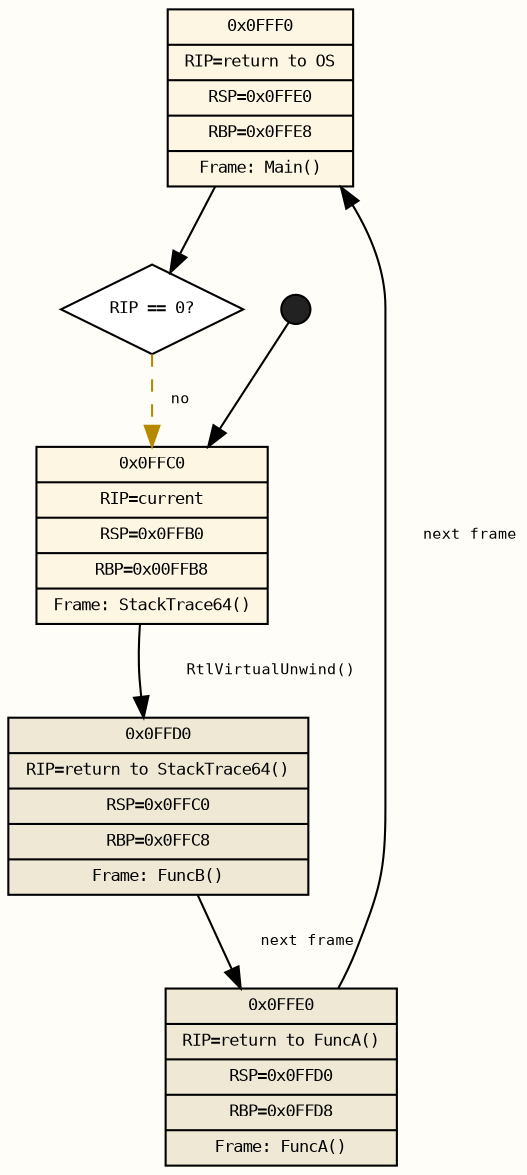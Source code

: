 digraph StackWalk64 {
  rankdir=TB;
	bgcolor="#fffdf7";
  node [shape=record, fontname="monospace", fontsize=8, style=filled, fillcolor="#f9f9f9"];
  edge [fontname="monospace", fontsize=7];

  // stack frames (top = higher address)
  frame4 [label="{0x0FFF0 | RIP=return to OS | RSP=0x0FFE0 | RBP=0x0FFE8 | Frame: Main()}", fillcolor="#fdf6e3", width=1];
  frame3 [label="{0x0FFE0 | RIP=return to FuncA() | RSP=0x0FFD0 | RBP=0x0FFD8 | Frame: FuncA()}", fillcolor="#eee8d5", width=1.5];
  frame2 [label="{0x0FFD0 | RIP=return to StackTrace64() | RSP=0x0FFC0 | RBP=0x0FFC8 | Frame: FuncB()}", fillcolor="#eee8d5", width=2.0];
  frame1 [label="{0x0FFC0 | RIP=current | RSP=0x0FFB0 | RBP=0x00FFB8 | Frame: StackTrace64()}", fillcolor="#fdf6e3", width=1];

  // loop control nodes
  cond [shape=diamond, label="RIP == 0?", width=1.2, height=0.6, fillcolor="#ffffff"];
	start [shape=circle, width=0.2, label="", fillcolor="#222222", style=filled, fixedsize=true];

  // vertical flow
	start -> frame1 [width=1.8];
  frame1 -> frame2 [label="     RtlVirtualUnwind()"];
  frame2 -> frame3 [label="    next frame"];
  frame3 -> frame4 [label="    next frame"];
  frame4 -> cond;
  cond -> frame1 [label="  no", color="#b58900", style=dashed];
}
